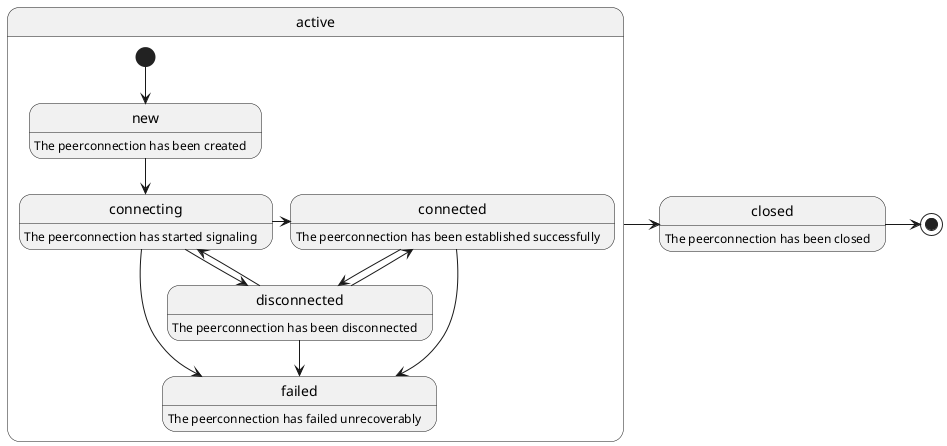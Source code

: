 @startuml peerconnection_status

state active {
    [*] --> new

    state new :          The peerconnection has been created
    state connecting :   The peerconnection has started signaling
    state connected :    The peerconnection has been established successfully
    state disconnected : The peerconnection has been disconnected
    state failed :       The peerconnection has failed unrecoverably
}
state closed : The peerconnection has been closed

new --> connecting

connecting -> connected

connecting --> disconnected
connecting --> failed

connected --> disconnected
connected --> failed

disconnected --> connecting
disconnected --> connected
disconnected --> failed

active -> closed

closed -> [*]

@enduml